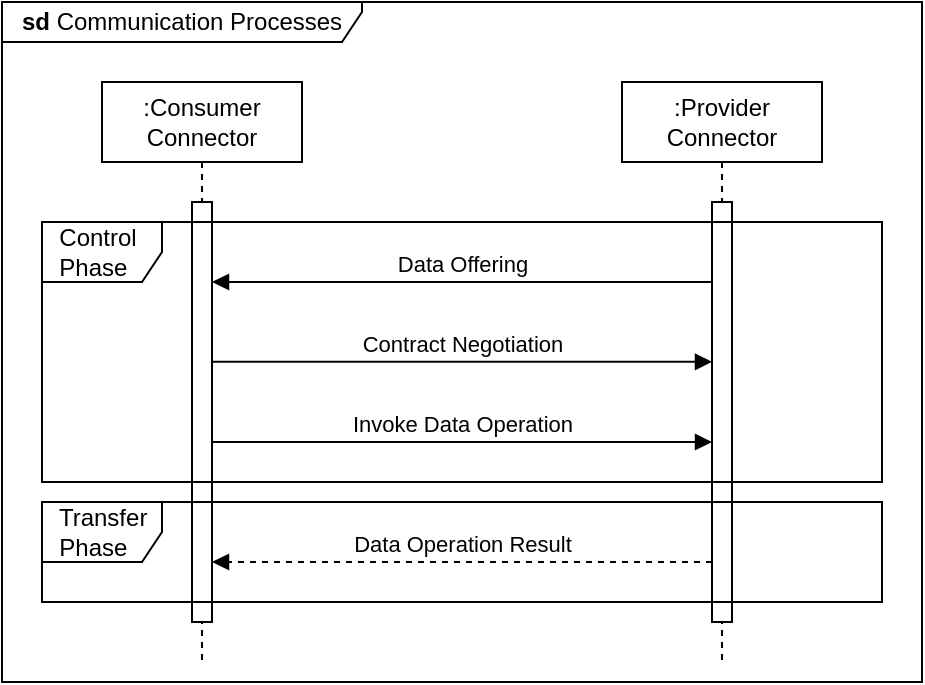 <mxfile version="16.4.0" type="device"><diagram id="InRpgOTxGVOaZzOCtdp3" name="Seite-1"><mxGraphModel dx="1102" dy="865" grid="1" gridSize="10" guides="1" tooltips="1" connect="1" arrows="1" fold="1" page="1" pageScale="1" pageWidth="827" pageHeight="1169" math="0" shadow="0"><root><mxCell id="0"/><mxCell id="1" parent="0"/><mxCell id="YE-XJE2KIXxHmylSZEUg-6" value="&lt;b style=&quot;text-align: left&quot;&gt;sd&lt;/b&gt;&lt;span style=&quot;text-align: left&quot;&gt;&amp;nbsp;&lt;/span&gt;Communication Processes" style="shape=umlFrame;whiteSpace=wrap;html=1;width=180;height=20;" parent="1" vertex="1"><mxGeometry x="130" y="200" width="460" height="340" as="geometry"/></mxCell><mxCell id="YE-XJE2KIXxHmylSZEUg-1" value=":Consumer&lt;br&gt;Connector" style="shape=umlLifeline;perimeter=lifelinePerimeter;whiteSpace=wrap;html=1;container=1;collapsible=0;recursiveResize=0;outlineConnect=0;" parent="1" vertex="1"><mxGeometry x="180" y="240" width="100" height="290" as="geometry"/></mxCell><mxCell id="YE-XJE2KIXxHmylSZEUg-3" value="" style="html=1;points=[];perimeter=orthogonalPerimeter;" parent="YE-XJE2KIXxHmylSZEUg-1" vertex="1"><mxGeometry x="45" y="60" width="10" height="210" as="geometry"/></mxCell><mxCell id="YE-XJE2KIXxHmylSZEUg-9" value="Data Operation Result" style="html=1;verticalAlign=bottom;endArrow=block;rounded=0;entryX=1;entryY=0.667;entryDx=0;entryDy=0;entryPerimeter=0;dashed=1;" parent="YE-XJE2KIXxHmylSZEUg-1" edge="1"><mxGeometry width="80" relative="1" as="geometry"><mxPoint x="305" y="240.0" as="sourcePoint"/><mxPoint x="55" y="240.0" as="targetPoint"/></mxGeometry></mxCell><mxCell id="YE-XJE2KIXxHmylSZEUg-2" value=":Provider&lt;br&gt;Connector" style="shape=umlLifeline;perimeter=lifelinePerimeter;whiteSpace=wrap;html=1;container=1;collapsible=0;recursiveResize=0;outlineConnect=0;" parent="1" vertex="1"><mxGeometry x="440" y="240" width="100" height="290" as="geometry"/></mxCell><mxCell id="YE-XJE2KIXxHmylSZEUg-4" value="" style="html=1;points=[];perimeter=orthogonalPerimeter;" parent="YE-XJE2KIXxHmylSZEUg-2" vertex="1"><mxGeometry x="45" y="60" width="10" height="210" as="geometry"/></mxCell><mxCell id="YE-XJE2KIXxHmylSZEUg-5" value="Data Offering" style="html=1;verticalAlign=bottom;endArrow=block;rounded=0;entryX=1;entryY=0.667;entryDx=0;entryDy=0;entryPerimeter=0;" parent="1" edge="1"><mxGeometry width="80" relative="1" as="geometry"><mxPoint x="485" y="340.0" as="sourcePoint"/><mxPoint x="235" y="340.0" as="targetPoint"/></mxGeometry></mxCell><mxCell id="YE-XJE2KIXxHmylSZEUg-7" value="Contract Negotiation" style="html=1;verticalAlign=bottom;endArrow=block;rounded=0;entryX=1;entryY=0.667;entryDx=0;entryDy=0;entryPerimeter=0;" parent="1" edge="1"><mxGeometry width="80" relative="1" as="geometry"><mxPoint x="235" y="379.93" as="sourcePoint"/><mxPoint x="485" y="379.93" as="targetPoint"/></mxGeometry></mxCell><mxCell id="YE-XJE2KIXxHmylSZEUg-12" value="&amp;nbsp; Control &lt;br&gt;&amp;nbsp; Phase" style="shape=umlFrame;whiteSpace=wrap;html=1;width=60;height=30;align=left;" parent="1" vertex="1"><mxGeometry x="150" y="310" width="420" height="130" as="geometry"/></mxCell><mxCell id="YE-XJE2KIXxHmylSZEUg-13" value="&amp;nbsp; Transfer&lt;br&gt;&amp;nbsp; Phase" style="shape=umlFrame;whiteSpace=wrap;html=1;width=60;height=30;align=left;" parent="1" vertex="1"><mxGeometry x="150" y="450" width="420" height="50" as="geometry"/></mxCell><mxCell id="YE-XJE2KIXxHmylSZEUg-8" value="Invoke Data Operation" style="html=1;verticalAlign=bottom;endArrow=block;rounded=0;entryX=1;entryY=0.667;entryDx=0;entryDy=0;entryPerimeter=0;" parent="1" edge="1"><mxGeometry width="80" relative="1" as="geometry"><mxPoint x="235" y="420.0" as="sourcePoint"/><mxPoint x="485" y="420.0" as="targetPoint"/></mxGeometry></mxCell></root></mxGraphModel></diagram></mxfile>